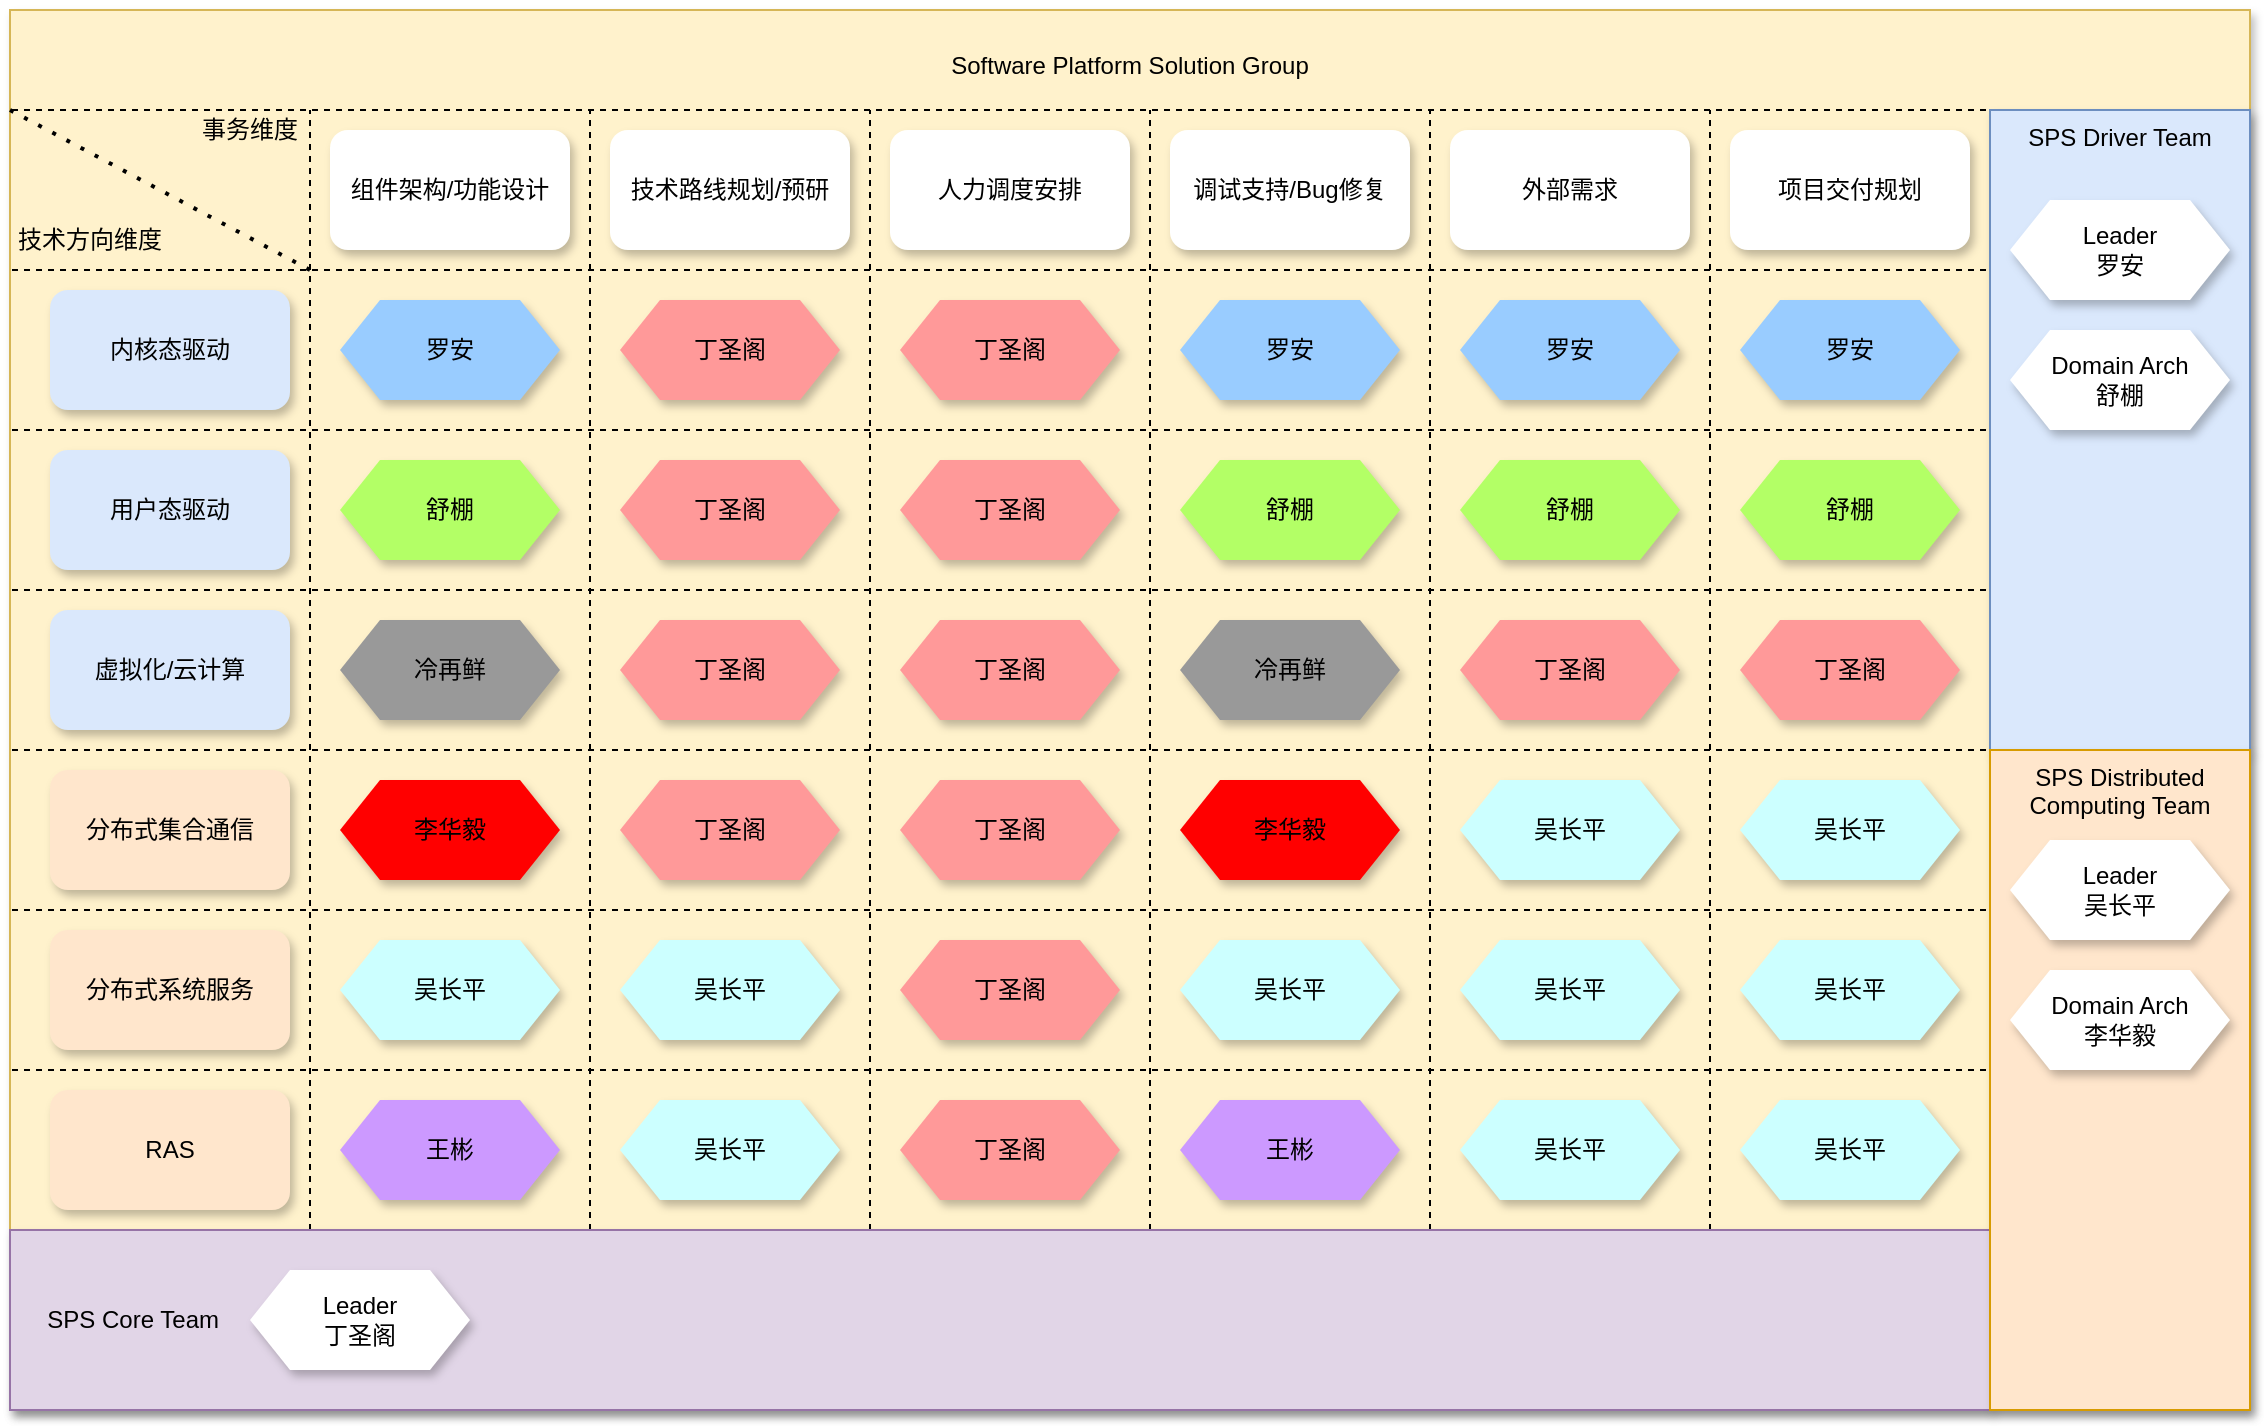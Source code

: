 <mxfile version="14.5.3" type="github">
  <diagram id="xbi6CaxQrKVM7JGjkz7K" name="Page-1">
    <mxGraphModel dx="2916" dy="1185" grid="1" gridSize="10" guides="1" tooltips="1" connect="1" arrows="1" fold="1" page="1" pageScale="1" pageWidth="850" pageHeight="1100" math="0" shadow="0">
      <root>
        <mxCell id="0" />
        <mxCell id="1" parent="0" />
        <mxCell id="AnicBnXjJZj8mplxI-TX-1" value="&lt;br&gt;Software Platform Solution Group" style="rounded=0;whiteSpace=wrap;html=1;shadow=1;verticalAlign=top;fillColor=#fff2cc;strokeColor=#d6b656;" parent="1" vertex="1">
          <mxGeometry x="-590" y="130" width="1120" height="700" as="geometry" />
        </mxCell>
        <mxCell id="AnicBnXjJZj8mplxI-TX-5" value="组件架构/功能设计" style="rounded=1;whiteSpace=wrap;html=1;shadow=1;strokeColor=none;" parent="1" vertex="1">
          <mxGeometry x="-430" y="190" width="120" height="60" as="geometry" />
        </mxCell>
        <mxCell id="AnicBnXjJZj8mplxI-TX-6" value="技术路线规划/预研" style="rounded=1;whiteSpace=wrap;html=1;shadow=1;strokeColor=none;" parent="1" vertex="1">
          <mxGeometry x="-290" y="190" width="120" height="60" as="geometry" />
        </mxCell>
        <mxCell id="AnicBnXjJZj8mplxI-TX-7" value="人力调度安排" style="rounded=1;whiteSpace=wrap;html=1;shadow=1;strokeColor=none;" parent="1" vertex="1">
          <mxGeometry x="-150" y="190" width="120" height="60" as="geometry" />
        </mxCell>
        <mxCell id="AnicBnXjJZj8mplxI-TX-8" value="调试支持/Bug修复" style="rounded=1;whiteSpace=wrap;html=1;shadow=1;strokeColor=none;" parent="1" vertex="1">
          <mxGeometry x="-10" y="190" width="120" height="60" as="geometry" />
        </mxCell>
        <mxCell id="AnicBnXjJZj8mplxI-TX-10" value="内核态驱动" style="rounded=1;whiteSpace=wrap;html=1;shadow=1;fillColor=#dae8fc;strokeColor=none;" parent="1" vertex="1">
          <mxGeometry x="-570" y="270" width="120" height="60" as="geometry" />
        </mxCell>
        <mxCell id="AnicBnXjJZj8mplxI-TX-11" value="虚拟化/云计算" style="rounded=1;whiteSpace=wrap;html=1;shadow=1;fillColor=#dae8fc;strokeColor=none;" parent="1" vertex="1">
          <mxGeometry x="-570" y="430" width="120" height="60" as="geometry" />
        </mxCell>
        <mxCell id="AnicBnXjJZj8mplxI-TX-12" value="分布式集合通信" style="rounded=1;whiteSpace=wrap;html=1;shadow=1;fillColor=#ffe6cc;strokeColor=none;" parent="1" vertex="1">
          <mxGeometry x="-570" y="510" width="120" height="60" as="geometry" />
        </mxCell>
        <mxCell id="AnicBnXjJZj8mplxI-TX-13" value="分布式系统服务" style="rounded=1;whiteSpace=wrap;html=1;shadow=1;fillColor=#ffe6cc;strokeColor=none;" parent="1" vertex="1">
          <mxGeometry x="-570" y="590" width="120" height="60" as="geometry" />
        </mxCell>
        <mxCell id="AnicBnXjJZj8mplxI-TX-14" value="用户态驱动" style="rounded=1;whiteSpace=wrap;html=1;shadow=1;fillColor=#dae8fc;strokeColor=none;" parent="1" vertex="1">
          <mxGeometry x="-570" y="350" width="120" height="60" as="geometry" />
        </mxCell>
        <mxCell id="AnicBnXjJZj8mplxI-TX-16" value="" style="endArrow=none;dashed=1;html=1;" parent="1" edge="1">
          <mxGeometry width="50" height="50" relative="1" as="geometry">
            <mxPoint x="-440" y="830" as="sourcePoint" />
            <mxPoint x="-440" y="180" as="targetPoint" />
          </mxGeometry>
        </mxCell>
        <mxCell id="AnicBnXjJZj8mplxI-TX-17" value="" style="endArrow=none;dashed=1;html=1;" parent="1" edge="1">
          <mxGeometry width="50" height="50" relative="1" as="geometry">
            <mxPoint x="530" y="260" as="sourcePoint" />
            <mxPoint x="-590" y="260" as="targetPoint" />
          </mxGeometry>
        </mxCell>
        <mxCell id="AnicBnXjJZj8mplxI-TX-19" value="RAS" style="rounded=1;whiteSpace=wrap;html=1;shadow=1;fillColor=#ffe6cc;strokeColor=none;" parent="1" vertex="1">
          <mxGeometry x="-570" y="670" width="120" height="60" as="geometry" />
        </mxCell>
        <mxCell id="AnicBnXjJZj8mplxI-TX-23" value="舒棚" style="shape=hexagon;perimeter=hexagonPerimeter2;whiteSpace=wrap;html=1;fixedSize=1;shadow=1;align=center;fillColor=#B3FF66;strokeColor=none;" parent="1" vertex="1">
          <mxGeometry x="-425" y="355" width="110" height="50" as="geometry" />
        </mxCell>
        <mxCell id="AnicBnXjJZj8mplxI-TX-26" value="" style="endArrow=none;dashed=1;html=1;" parent="1" edge="1">
          <mxGeometry width="50" height="50" relative="1" as="geometry">
            <mxPoint x="530" y="340" as="sourcePoint" />
            <mxPoint x="-590" y="340" as="targetPoint" />
          </mxGeometry>
        </mxCell>
        <mxCell id="AnicBnXjJZj8mplxI-TX-27" value="" style="endArrow=none;dashed=1;html=1;" parent="1" edge="1">
          <mxGeometry width="50" height="50" relative="1" as="geometry">
            <mxPoint x="530" y="420" as="sourcePoint" />
            <mxPoint x="-590" y="420" as="targetPoint" />
          </mxGeometry>
        </mxCell>
        <mxCell id="AnicBnXjJZj8mplxI-TX-28" value="" style="endArrow=none;dashed=1;html=1;" parent="1" edge="1">
          <mxGeometry width="50" height="50" relative="1" as="geometry">
            <mxPoint x="530" y="500" as="sourcePoint" />
            <mxPoint x="-590" y="500" as="targetPoint" />
          </mxGeometry>
        </mxCell>
        <mxCell id="AnicBnXjJZj8mplxI-TX-29" value="" style="endArrow=none;dashed=1;html=1;" parent="1" edge="1">
          <mxGeometry width="50" height="50" relative="1" as="geometry">
            <mxPoint x="530" y="580" as="sourcePoint" />
            <mxPoint x="-590" y="580" as="targetPoint" />
          </mxGeometry>
        </mxCell>
        <mxCell id="AnicBnXjJZj8mplxI-TX-30" value="" style="endArrow=none;dashed=1;html=1;" parent="1" edge="1">
          <mxGeometry width="50" height="50" relative="1" as="geometry">
            <mxPoint x="530" y="660" as="sourcePoint" />
            <mxPoint x="-590" y="660" as="targetPoint" />
          </mxGeometry>
        </mxCell>
        <mxCell id="AnicBnXjJZj8mplxI-TX-31" value="" style="endArrow=none;dashed=1;html=1;" parent="1" edge="1">
          <mxGeometry width="50" height="50" relative="1" as="geometry">
            <mxPoint x="-300" y="830" as="sourcePoint" />
            <mxPoint x="-300" y="180" as="targetPoint" />
          </mxGeometry>
        </mxCell>
        <mxCell id="AnicBnXjJZj8mplxI-TX-32" value="" style="endArrow=none;dashed=1;html=1;" parent="1" edge="1">
          <mxGeometry width="50" height="50" relative="1" as="geometry">
            <mxPoint x="-160" y="830" as="sourcePoint" />
            <mxPoint x="-160" y="180" as="targetPoint" />
          </mxGeometry>
        </mxCell>
        <mxCell id="AnicBnXjJZj8mplxI-TX-33" value="" style="endArrow=none;dashed=1;html=1;" parent="1" edge="1">
          <mxGeometry width="50" height="50" relative="1" as="geometry">
            <mxPoint x="-20" y="830" as="sourcePoint" />
            <mxPoint x="-20" y="180" as="targetPoint" />
          </mxGeometry>
        </mxCell>
        <mxCell id="AnicBnXjJZj8mplxI-TX-35" value="&lt;span style=&quot;color: rgb(0, 0, 0); font-family: helvetica; font-size: 12px; font-style: normal; font-weight: normal; letter-spacing: normal; text-align: center; text-indent: 0px; text-transform: none; word-spacing: 0px; text-decoration: none; display: inline; float: none;&quot;&gt;丁圣阁&lt;/span&gt;" style="shape=hexagon;perimeter=hexagonPerimeter2;whiteSpace=wrap;html=1;fixedSize=1;shadow=1;align=center;fillColor=#FF9999;labelBackgroundColor=none;strokeColor=none;" parent="1" vertex="1">
          <mxGeometry x="-145" y="355" width="110" height="50" as="geometry" />
        </mxCell>
        <mxCell id="AnicBnXjJZj8mplxI-TX-36" value="罗安" style="shape=hexagon;perimeter=hexagonPerimeter2;whiteSpace=wrap;html=1;fixedSize=1;shadow=1;align=center;fillColor=#99CCFF;strokeColor=none;" parent="1" vertex="1">
          <mxGeometry x="-425" y="275" width="110" height="50" as="geometry" />
        </mxCell>
        <mxCell id="AnicBnXjJZj8mplxI-TX-37" value="&lt;span style=&quot;color: rgb(0 , 0 , 0) ; font-family: &amp;#34;helvetica&amp;#34; ; font-size: 12px ; font-style: normal ; font-weight: normal ; letter-spacing: normal ; text-align: center ; text-indent: 0px ; text-transform: none ; word-spacing: 0px ; text-decoration: none ; display: inline ; float: none&quot;&gt;丁圣阁&lt;/span&gt;" style="shape=hexagon;perimeter=hexagonPerimeter2;whiteSpace=wrap;html=1;fixedSize=1;shadow=1;align=center;fillColor=#FF9999;strokeColor=none;" parent="1" vertex="1">
          <mxGeometry x="-145" y="275" width="110" height="50" as="geometry" />
        </mxCell>
        <mxCell id="AnicBnXjJZj8mplxI-TX-38" value="丁圣阁" style="shape=hexagon;perimeter=hexagonPerimeter2;whiteSpace=wrap;html=1;fixedSize=1;shadow=1;align=center;fillColor=#FF9999;strokeColor=none;" parent="1" vertex="1">
          <mxGeometry x="-285" y="275" width="110" height="50" as="geometry" />
        </mxCell>
        <mxCell id="AnicBnXjJZj8mplxI-TX-39" value="罗安" style="shape=hexagon;perimeter=hexagonPerimeter2;whiteSpace=wrap;html=1;fixedSize=1;shadow=1;align=center;fillColor=#99CCFF;strokeColor=none;" parent="1" vertex="1">
          <mxGeometry x="-5" y="275" width="110" height="50" as="geometry" />
        </mxCell>
        <mxCell id="AnicBnXjJZj8mplxI-TX-41" value="舒棚" style="shape=hexagon;perimeter=hexagonPerimeter2;whiteSpace=wrap;html=1;fixedSize=1;shadow=1;align=center;fillColor=#B3FF66;strokeColor=none;" parent="1" vertex="1">
          <mxGeometry x="-5" y="355" width="110" height="50" as="geometry" />
        </mxCell>
        <mxCell id="AnicBnXjJZj8mplxI-TX-42" value="冷再鲜" style="shape=hexagon;perimeter=hexagonPerimeter2;whiteSpace=wrap;html=1;fixedSize=1;shadow=1;align=center;fillColor=#999999;strokeColor=none;" parent="1" vertex="1">
          <mxGeometry x="-425" y="435" width="110" height="50" as="geometry" />
        </mxCell>
        <mxCell id="AnicBnXjJZj8mplxI-TX-43" value="" style="endArrow=none;dashed=1;html=1;" parent="1" edge="1">
          <mxGeometry width="50" height="50" relative="1" as="geometry">
            <mxPoint x="120" y="830" as="sourcePoint" />
            <mxPoint x="120" y="180" as="targetPoint" />
          </mxGeometry>
        </mxCell>
        <mxCell id="AnicBnXjJZj8mplxI-TX-44" value="外部需求" style="rounded=1;whiteSpace=wrap;html=1;shadow=1;strokeColor=none;" parent="1" vertex="1">
          <mxGeometry x="130" y="190" width="120" height="60" as="geometry" />
        </mxCell>
        <mxCell id="AnicBnXjJZj8mplxI-TX-46" value="&lt;span style=&quot;color: rgb(0, 0, 0); font-family: helvetica; font-size: 12px; font-style: normal; font-weight: normal; letter-spacing: normal; text-align: center; text-indent: 0px; text-transform: none; word-spacing: 0px; text-decoration: none; display: inline; float: none;&quot;&gt;丁圣阁&lt;/span&gt;" style="shape=hexagon;perimeter=hexagonPerimeter2;whiteSpace=wrap;html=1;fixedSize=1;shadow=1;align=center;fillColor=#FF9999;labelBackgroundColor=none;strokeColor=none;" parent="1" vertex="1">
          <mxGeometry x="-145" y="435" width="110" height="50" as="geometry" />
        </mxCell>
        <mxCell id="AnicBnXjJZj8mplxI-TX-47" value="冷再鲜" style="shape=hexagon;perimeter=hexagonPerimeter2;whiteSpace=wrap;html=1;fixedSize=1;shadow=1;align=center;fillColor=#999999;strokeColor=none;" parent="1" vertex="1">
          <mxGeometry x="-5" y="435" width="110" height="50" as="geometry" />
        </mxCell>
        <mxCell id="AnicBnXjJZj8mplxI-TX-52" value="丁圣阁" style="shape=hexagon;perimeter=hexagonPerimeter2;whiteSpace=wrap;html=1;fixedSize=1;shadow=1;align=center;fillColor=#FF9999;strokeColor=none;" parent="1" vertex="1">
          <mxGeometry x="135" y="435" width="110" height="50" as="geometry" />
        </mxCell>
        <mxCell id="AnicBnXjJZj8mplxI-TX-53" value="李华毅" style="shape=hexagon;perimeter=hexagonPerimeter2;whiteSpace=wrap;html=1;fixedSize=1;shadow=1;align=center;fillColor=#FF0000;strokeColor=none;" parent="1" vertex="1">
          <mxGeometry x="-425" y="515" width="110" height="50" as="geometry" />
        </mxCell>
        <mxCell id="AnicBnXjJZj8mplxI-TX-55" value="&lt;span style=&quot;color: rgb(0, 0, 0); font-family: helvetica; font-size: 12px; font-style: normal; font-weight: normal; letter-spacing: normal; text-align: center; text-indent: 0px; text-transform: none; word-spacing: 0px; text-decoration: none; display: inline; float: none;&quot;&gt;丁圣阁&lt;/span&gt;" style="shape=hexagon;perimeter=hexagonPerimeter2;whiteSpace=wrap;html=1;fixedSize=1;shadow=1;align=center;fillColor=#FF9999;labelBackgroundColor=none;strokeColor=none;" parent="1" vertex="1">
          <mxGeometry x="-145" y="515" width="110" height="50" as="geometry" />
        </mxCell>
        <mxCell id="AnicBnXjJZj8mplxI-TX-56" value="李华毅" style="shape=hexagon;perimeter=hexagonPerimeter2;whiteSpace=wrap;html=1;fixedSize=1;shadow=1;align=center;fillColor=#FF0000;strokeColor=none;" parent="1" vertex="1">
          <mxGeometry x="-5" y="515" width="110" height="50" as="geometry" />
        </mxCell>
        <mxCell id="AnicBnXjJZj8mplxI-TX-57" value="吴长平" style="shape=hexagon;perimeter=hexagonPerimeter2;whiteSpace=wrap;html=1;fixedSize=1;shadow=1;align=center;fillColor=#CCFFFF;strokeColor=none;" parent="1" vertex="1">
          <mxGeometry x="135" y="515" width="110" height="50" as="geometry" />
        </mxCell>
        <mxCell id="AnicBnXjJZj8mplxI-TX-58" value="吴长平" style="shape=hexagon;perimeter=hexagonPerimeter2;whiteSpace=wrap;html=1;fixedSize=1;shadow=1;align=center;fillColor=#CCFFFF;strokeColor=none;" parent="1" vertex="1">
          <mxGeometry x="135" y="595" width="110" height="50" as="geometry" />
        </mxCell>
        <mxCell id="AnicBnXjJZj8mplxI-TX-59" value="吴长平" style="shape=hexagon;perimeter=hexagonPerimeter2;whiteSpace=wrap;html=1;fixedSize=1;shadow=1;align=center;fillColor=#CCFFFF;strokeColor=none;" parent="1" vertex="1">
          <mxGeometry x="-5" y="595" width="110" height="50" as="geometry" />
        </mxCell>
        <mxCell id="AnicBnXjJZj8mplxI-TX-60" value="丁圣阁" style="shape=hexagon;perimeter=hexagonPerimeter2;whiteSpace=wrap;html=1;fixedSize=1;shadow=1;align=center;fillColor=#FF9999;strokeColor=none;" parent="1" vertex="1">
          <mxGeometry x="-145" y="595" width="110" height="50" as="geometry" />
        </mxCell>
        <mxCell id="AnicBnXjJZj8mplxI-TX-61" value="罗安" style="shape=hexagon;perimeter=hexagonPerimeter2;whiteSpace=wrap;html=1;fixedSize=1;shadow=1;align=center;fillColor=#99CCFF;strokeColor=none;" parent="1" vertex="1">
          <mxGeometry x="135" y="275" width="110" height="50" as="geometry" />
        </mxCell>
        <mxCell id="AnicBnXjJZj8mplxI-TX-62" value="舒棚" style="shape=hexagon;perimeter=hexagonPerimeter2;whiteSpace=wrap;html=1;fixedSize=1;shadow=1;align=center;fillColor=#B3FF66;strokeColor=none;" parent="1" vertex="1">
          <mxGeometry x="135" y="355" width="110" height="50" as="geometry" />
        </mxCell>
        <mxCell id="AnicBnXjJZj8mplxI-TX-63" value="王彬" style="shape=hexagon;perimeter=hexagonPerimeter2;whiteSpace=wrap;html=1;fixedSize=1;shadow=1;align=center;fillColor=#CC99FF;strokeColor=none;" parent="1" vertex="1">
          <mxGeometry x="-425" y="675" width="110" height="50" as="geometry" />
        </mxCell>
        <mxCell id="AnicBnXjJZj8mplxI-TX-64" value="吴长平" style="shape=hexagon;perimeter=hexagonPerimeter2;whiteSpace=wrap;html=1;fixedSize=1;shadow=1;align=center;fillColor=#CCFFFF;strokeColor=none;" parent="1" vertex="1">
          <mxGeometry x="-285" y="675" width="110" height="50" as="geometry" />
        </mxCell>
        <mxCell id="AnicBnXjJZj8mplxI-TX-65" value="丁圣阁" style="shape=hexagon;perimeter=hexagonPerimeter2;whiteSpace=wrap;html=1;fixedSize=1;shadow=1;align=center;fillColor=#FF9999;strokeColor=none;" parent="1" vertex="1">
          <mxGeometry x="-145" y="675" width="110" height="50" as="geometry" />
        </mxCell>
        <mxCell id="AnicBnXjJZj8mplxI-TX-66" value="王彬" style="shape=hexagon;perimeter=hexagonPerimeter2;whiteSpace=wrap;html=1;fixedSize=1;shadow=1;align=center;fillColor=#CC99FF;strokeColor=none;" parent="1" vertex="1">
          <mxGeometry x="-5" y="675" width="110" height="50" as="geometry" />
        </mxCell>
        <mxCell id="AnicBnXjJZj8mplxI-TX-67" value="吴长平" style="shape=hexagon;perimeter=hexagonPerimeter2;whiteSpace=wrap;html=1;fixedSize=1;shadow=1;align=center;fillColor=#CCFFFF;strokeColor=none;" parent="1" vertex="1">
          <mxGeometry x="135" y="675" width="110" height="50" as="geometry" />
        </mxCell>
        <mxCell id="AnicBnXjJZj8mplxI-TX-68" value="吴长平" style="shape=hexagon;perimeter=hexagonPerimeter2;whiteSpace=wrap;html=1;fixedSize=1;shadow=1;align=center;fillColor=#CCFFFF;strokeColor=none;" parent="1" vertex="1">
          <mxGeometry x="-285" y="595" width="110" height="50" as="geometry" />
        </mxCell>
        <mxCell id="AnicBnXjJZj8mplxI-TX-69" value="吴长平" style="shape=hexagon;perimeter=hexagonPerimeter2;whiteSpace=wrap;html=1;fixedSize=1;shadow=1;align=center;fillColor=#CCFFFF;strokeColor=none;" parent="1" vertex="1">
          <mxGeometry x="-425" y="595" width="110" height="50" as="geometry" />
        </mxCell>
        <mxCell id="AnicBnXjJZj8mplxI-TX-71" value="" style="endArrow=none;dashed=1;html=1;" parent="1" edge="1">
          <mxGeometry width="50" height="50" relative="1" as="geometry">
            <mxPoint x="260" y="830" as="sourcePoint" />
            <mxPoint x="260" y="180" as="targetPoint" />
          </mxGeometry>
        </mxCell>
        <mxCell id="AnicBnXjJZj8mplxI-TX-72" value="" style="endArrow=none;dashed=1;html=1;" parent="1" edge="1">
          <mxGeometry width="50" height="50" relative="1" as="geometry">
            <mxPoint x="530" y="740" as="sourcePoint" />
            <mxPoint x="-590" y="740" as="targetPoint" />
          </mxGeometry>
        </mxCell>
        <mxCell id="AnicBnXjJZj8mplxI-TX-73" value="项目交付规划" style="rounded=1;whiteSpace=wrap;html=1;shadow=1;strokeColor=none;" parent="1" vertex="1">
          <mxGeometry x="270" y="190" width="120" height="60" as="geometry" />
        </mxCell>
        <mxCell id="AnicBnXjJZj8mplxI-TX-76" value="舒棚" style="shape=hexagon;perimeter=hexagonPerimeter2;whiteSpace=wrap;html=1;fixedSize=1;shadow=1;align=center;fillColor=#B3FF66;strokeColor=none;" parent="1" vertex="1">
          <mxGeometry x="275" y="355" width="110" height="50" as="geometry" />
        </mxCell>
        <mxCell id="AnicBnXjJZj8mplxI-TX-77" value="丁圣阁" style="shape=hexagon;perimeter=hexagonPerimeter2;whiteSpace=wrap;html=1;fixedSize=1;shadow=1;align=center;fillColor=#FF9999;strokeColor=none;" parent="1" vertex="1">
          <mxGeometry x="275" y="435" width="110" height="50" as="geometry" />
        </mxCell>
        <mxCell id="AnicBnXjJZj8mplxI-TX-79" value="罗安" style="shape=hexagon;perimeter=hexagonPerimeter2;whiteSpace=wrap;html=1;fixedSize=1;shadow=1;align=center;fillColor=#99CCFF;strokeColor=none;" parent="1" vertex="1">
          <mxGeometry x="275" y="275" width="110" height="50" as="geometry" />
        </mxCell>
        <mxCell id="AnicBnXjJZj8mplxI-TX-80" value="吴长平" style="shape=hexagon;perimeter=hexagonPerimeter2;whiteSpace=wrap;html=1;fixedSize=1;shadow=1;align=center;fillColor=#CCFFFF;strokeColor=none;" parent="1" vertex="1">
          <mxGeometry x="275" y="515" width="110" height="50" as="geometry" />
        </mxCell>
        <mxCell id="AnicBnXjJZj8mplxI-TX-81" value="吴长平" style="shape=hexagon;perimeter=hexagonPerimeter2;whiteSpace=wrap;html=1;fixedSize=1;shadow=1;align=center;fillColor=#CCFFFF;strokeColor=none;" parent="1" vertex="1">
          <mxGeometry x="275" y="595" width="110" height="50" as="geometry" />
        </mxCell>
        <mxCell id="AnicBnXjJZj8mplxI-TX-82" value="吴长平" style="shape=hexagon;perimeter=hexagonPerimeter2;whiteSpace=wrap;html=1;fixedSize=1;shadow=1;align=center;fillColor=#CCFFFF;strokeColor=none;" parent="1" vertex="1">
          <mxGeometry x="275" y="675" width="110" height="50" as="geometry" />
        </mxCell>
        <mxCell id="AnicBnXjJZj8mplxI-TX-84" value="" style="endArrow=none;dashed=1;html=1;" parent="1" edge="1">
          <mxGeometry width="50" height="50" relative="1" as="geometry">
            <mxPoint x="400" y="830" as="sourcePoint" />
            <mxPoint x="400" y="180" as="targetPoint" />
          </mxGeometry>
        </mxCell>
        <mxCell id="AnicBnXjJZj8mplxI-TX-85" value="" style="endArrow=none;dashed=1;html=1;" parent="1" edge="1">
          <mxGeometry width="50" height="50" relative="1" as="geometry">
            <mxPoint x="530" y="180" as="sourcePoint" />
            <mxPoint x="-590" y="180" as="targetPoint" />
          </mxGeometry>
        </mxCell>
        <mxCell id="AnicBnXjJZj8mplxI-TX-89" value="" style="endArrow=none;dashed=1;html=1;dashPattern=1 3;strokeWidth=2;" parent="1" edge="1">
          <mxGeometry width="50" height="50" relative="1" as="geometry">
            <mxPoint x="-440" y="260" as="sourcePoint" />
            <mxPoint x="-590" y="180" as="targetPoint" />
          </mxGeometry>
        </mxCell>
        <mxCell id="AnicBnXjJZj8mplxI-TX-90" value="事务维度" style="text;html=1;strokeColor=none;fillColor=none;align=center;verticalAlign=middle;whiteSpace=wrap;rounded=0;shadow=1;labelBackgroundColor=none;" parent="1" vertex="1">
          <mxGeometry x="-500" y="180" width="60" height="20" as="geometry" />
        </mxCell>
        <mxCell id="AnicBnXjJZj8mplxI-TX-91" value="技术方向维度" style="text;html=1;strokeColor=none;fillColor=none;align=center;verticalAlign=middle;whiteSpace=wrap;rounded=0;shadow=1;labelBackgroundColor=none;" parent="1" vertex="1">
          <mxGeometry x="-590" y="235" width="80" height="20" as="geometry" />
        </mxCell>
        <mxCell id="AnicBnXjJZj8mplxI-TX-92" value="&lt;span style=&quot;color: rgb(0, 0, 0); font-family: helvetica; font-size: 12px; font-style: normal; font-weight: normal; letter-spacing: normal; text-align: center; text-indent: 0px; text-transform: none; word-spacing: 0px; text-decoration: none; display: inline; float: none;&quot;&gt;丁圣阁&lt;/span&gt;" style="shape=hexagon;perimeter=hexagonPerimeter2;whiteSpace=wrap;html=1;fixedSize=1;shadow=1;align=center;fillColor=#FF9999;labelBackgroundColor=none;strokeColor=none;" parent="1" vertex="1">
          <mxGeometry x="-285" y="435" width="110" height="50" as="geometry" />
        </mxCell>
        <mxCell id="AnicBnXjJZj8mplxI-TX-94" value="丁圣阁" style="shape=hexagon;perimeter=hexagonPerimeter2;whiteSpace=wrap;html=1;fixedSize=1;shadow=1;align=center;fillColor=#FF9999;strokeColor=none;" parent="1" vertex="1">
          <mxGeometry x="-285" y="355" width="110" height="50" as="geometry" />
        </mxCell>
        <mxCell id="AnicBnXjJZj8mplxI-TX-95" value="丁圣阁" style="shape=hexagon;perimeter=hexagonPerimeter2;whiteSpace=wrap;html=1;fixedSize=1;shadow=1;align=center;fillColor=#FF9999;strokeColor=none;" parent="1" vertex="1">
          <mxGeometry x="-285" y="515" width="110" height="50" as="geometry" />
        </mxCell>
        <mxCell id="AnicBnXjJZj8mplxI-TX-21" value="SPS Driver Team" style="rounded=0;whiteSpace=wrap;html=1;shadow=1;verticalAlign=top;fillColor=#dae8fc;strokeColor=#6c8ebf;" parent="1" vertex="1">
          <mxGeometry x="400" y="180" width="130" height="320" as="geometry" />
        </mxCell>
        <mxCell id="AnicBnXjJZj8mplxI-TX-20" value="&amp;nbsp; &amp;nbsp; &amp;nbsp;SPS Core Team" style="rounded=0;whiteSpace=wrap;html=1;shadow=1;align=left;fillColor=#e1d5e7;strokeColor=#9673a6;" parent="1" vertex="1">
          <mxGeometry x="-590" y="740" width="990" height="90" as="geometry" />
        </mxCell>
        <mxCell id="AnicBnXjJZj8mplxI-TX-22" value="SPS Distributed Computing Team" style="rounded=0;whiteSpace=wrap;html=1;shadow=1;verticalAlign=top;fillColor=#ffe6cc;strokeColor=#d79b00;" parent="1" vertex="1">
          <mxGeometry x="400" y="500" width="130" height="330" as="geometry" />
        </mxCell>
        <mxCell id="AnicBnXjJZj8mplxI-TX-24" value="Leader&lt;br&gt;罗安" style="shape=hexagon;perimeter=hexagonPerimeter2;whiteSpace=wrap;html=1;fixedSize=1;shadow=1;align=center;strokeColor=none;" parent="1" vertex="1">
          <mxGeometry x="410" y="225" width="110" height="50" as="geometry" />
        </mxCell>
        <mxCell id="AnicBnXjJZj8mplxI-TX-96" value="Domain Arch&lt;br&gt;舒棚" style="shape=hexagon;perimeter=hexagonPerimeter2;whiteSpace=wrap;html=1;fixedSize=1;shadow=1;align=center;strokeColor=none;" parent="1" vertex="1">
          <mxGeometry x="410" y="290" width="110" height="50" as="geometry" />
        </mxCell>
        <mxCell id="AnicBnXjJZj8mplxI-TX-97" value="Leader&lt;br&gt;吴长平" style="shape=hexagon;perimeter=hexagonPerimeter2;whiteSpace=wrap;html=1;fixedSize=1;shadow=1;align=center;strokeColor=none;" parent="1" vertex="1">
          <mxGeometry x="410" y="545" width="110" height="50" as="geometry" />
        </mxCell>
        <mxCell id="AnicBnXjJZj8mplxI-TX-98" value="Domain Arch&lt;br&gt;李华毅" style="shape=hexagon;perimeter=hexagonPerimeter2;whiteSpace=wrap;html=1;fixedSize=1;shadow=1;align=center;strokeColor=none;" parent="1" vertex="1">
          <mxGeometry x="410" y="610" width="110" height="50" as="geometry" />
        </mxCell>
        <mxCell id="AnicBnXjJZj8mplxI-TX-99" value="Leader&lt;br&gt;丁圣阁" style="shape=hexagon;perimeter=hexagonPerimeter2;whiteSpace=wrap;html=1;fixedSize=1;shadow=1;align=center;strokeColor=none;" parent="1" vertex="1">
          <mxGeometry x="-470" y="760" width="110" height="50" as="geometry" />
        </mxCell>
      </root>
    </mxGraphModel>
  </diagram>
</mxfile>
